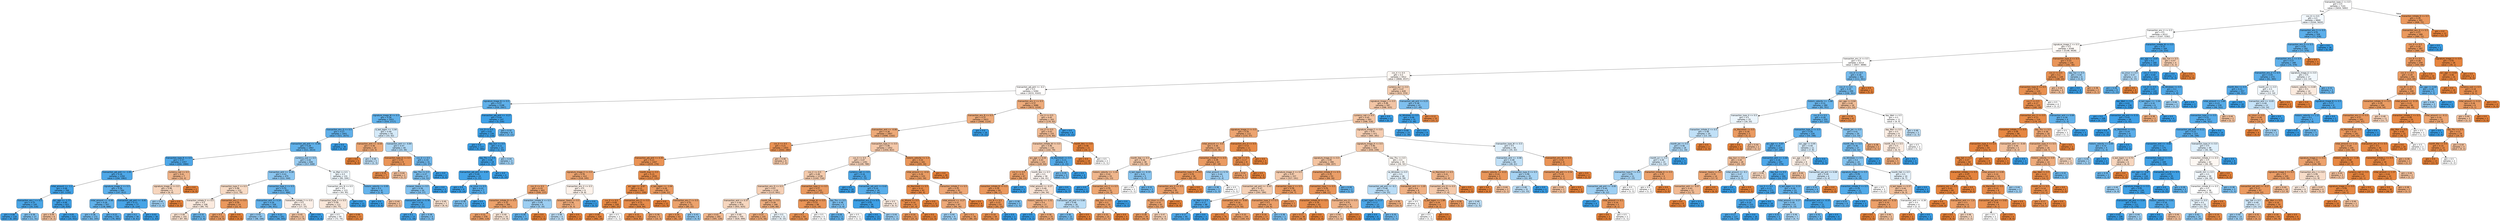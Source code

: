 digraph Tree {
node [shape=box, style="filled, rounded", color="black", fontname="helvetica"] ;
edge [fontname="helvetica"] ;
0 [label="transaction_type_C <= 0.5\ngini = 0.5\nsamples = 7141\nvalue = [5650, 5692]", fillcolor="#fefeff"] ;
1 [label="cvv_H <= 0.5\ngini = 0.5\nsamples = 6840\nvalue = [5244, 5620]", fillcolor="#f2f8fd"] ;
0 -> 1 [labeldistance=2.5, labelangle=45, headlabel="True"] ;
2 [label="transaction_env_V <= 0.5\ngini = 0.5\nsamples = 6512\nvalue = [5167, 5182]", fillcolor="#feffff"] ;
1 -> 2 ;
3 [label="signature_image_C <= 0.5\ngini = 0.5\nsamples = 6348\nvalue = [5148, 4928]", fillcolor="#fefaf7"] ;
2 -> 3 ;
4 [label="transaction_env_H <= 0.5\ngini = 0.5\nsamples = 6214\nvalue = [4957, 4898]", fillcolor="#fffefd"] ;
3 -> 4 ;
5 [label="cvv_X <= 0.5\ngini = 0.5\nsamples = 5912\nvalue = [4846, 4537]", fillcolor="#fdf7f2"] ;
4 -> 5 ;
6 [label="transaction_adj_amt <= -0.2\ngini = 0.5\nsamples = 5284\nvalue = [4231, 4163]", fillcolor="#fffdfc"] ;
5 -> 6 ;
7 [label="signature_image_N <= 0.5\ngini = 0.27\nsamples = 2198\nvalue = [559, 2947]", fillcolor="#5fb0ea"] ;
6 -> 7 ;
8 [label="signature_image_W <= 0.5\ngini = 0.28\nsamples = 2051\nvalue = [554, 2717]", fillcolor="#61b1ea"] ;
7 -> 8 ;
9 [label="transaction_env_Q <= 0.5\ngini = 0.27\nsamples = 2001\nvalue = [521, 2675]", fillcolor="#60b0ea"] ;
8 -> 9 ;
10 [label="transaction_adj_amt <= -0.58\ngini = 0.28\nsamples = 1963\nvalue = [521, 2614]", fillcolor="#60b1ea"] ;
9 -> 10 ;
11 [label="transaction_type_R <= 0.5\ngini = 0.17\nsamples = 1357\nvalue = [204, 1966]", fillcolor="#4ea7e8"] ;
10 -> 11 ;
12 [label="transaction_adj_amt <= -1.05\ngini = 0.16\nsamples = 1350\nvalue = [194, 1962]", fillcolor="#4da7e8"] ;
11 -> 12 ;
13 [label="inital_amount <= -1.1\ngini = 0.08\nsamples = 766\nvalue = [47, 1150]", fillcolor="#41a1e6"] ;
12 -> 13 ;
14 [label="transaction_env_I <= 0.5\ngini = 0.15\nsamples = 145\nvalue = [19, 216]", fillcolor="#4aa6e7"] ;
13 -> 14 ;
15 [label="gini = 0.08\nsamples = 118\nvalue = [8, 185]", fillcolor="#42a1e6"] ;
14 -> 15 ;
16 [label="gini = 0.39\nsamples = 27\nvalue = [11, 31]", fillcolor="#7fc0ee"] ;
14 -> 16 ;
17 [label="acc_age <= -1.77\ngini = 0.06\nsamples = 621\nvalue = [28, 934]", fillcolor="#3fa0e6"] ;
13 -> 17 ;
18 [label="gini = 0.44\nsamples = 6\nvalue = [4, 2]", fillcolor="#f2c09c"] ;
17 -> 18 ;
19 [label="gini = 0.05\nsamples = 615\nvalue = [24, 932]", fillcolor="#3ea0e6"] ;
17 -> 19 ;
20 [label="signature_image_V <= 0.5\ngini = 0.26\nsamples = 584\nvalue = [147, 812]", fillcolor="#5dafea"] ;
12 -> 20 ;
21 [label="inital_amount <= -0.48\ngini = 0.28\nsamples = 507\nvalue = [138, 688]", fillcolor="#61b1ea"] ;
20 -> 21 ;
22 [label="gini = 0.36\nsamples = 172\nvalue = [62, 205]", fillcolor="#75bbed"] ;
21 -> 22 ;
23 [label="gini = 0.23\nsamples = 335\nvalue = [76, 483]", fillcolor="#58ace9"] ;
21 -> 23 ;
24 [label="transaction_adj_amt <= -0.81\ngini = 0.13\nsamples = 77\nvalue = [9, 124]", fillcolor="#47a4e7"] ;
20 -> 24 ;
25 [label="gini = 0.2\nsamples = 39\nvalue = [8, 61]", fillcolor="#53aae8"] ;
24 -> 25 ;
26 [label="gini = 0.03\nsamples = 38\nvalue = [1, 63]", fillcolor="#3c9fe5"] ;
24 -> 26 ;
27 [label="currency_cad <= 0.5\ngini = 0.41\nsamples = 7\nvalue = [10, 4]", fillcolor="#efb388"] ;
11 -> 27 ;
28 [label="signature_image_U <= 0.5\ngini = 0.48\nsamples = 5\nvalue = [6, 4]", fillcolor="#f6d5bd"] ;
27 -> 28 ;
29 [label="gini = 0.44\nsamples = 3\nvalue = [2, 4]", fillcolor="#9ccef2"] ;
28 -> 29 ;
30 [label="gini = 0.0\nsamples = 2\nvalue = [4, 0]", fillcolor="#e58139"] ;
28 -> 30 ;
31 [label="gini = 0.0\nsamples = 2\nvalue = [4, 0]", fillcolor="#e58139"] ;
27 -> 31 ;
32 [label="currency_usd <= 0.5\ngini = 0.44\nsamples = 606\nvalue = [317, 648]", fillcolor="#9acdf2"] ;
10 -> 32 ;
33 [label="transaction_amt <= -0.28\ngini = 0.41\nsamples = 475\nvalue = [222, 544]", fillcolor="#8ac5f0"] ;
32 -> 33 ;
34 [label="transaction_type_F <= 0.5\ngini = 0.48\nsamples = 122\nvalue = [111, 78]", fillcolor="#f7dac4"] ;
33 -> 34 ;
35 [label="tranaction_initiate_E <= 0.5\ngini = 0.5\nsamples = 108\nvalue = [89, 74]", fillcolor="#fbeade"] ;
34 -> 35 ;
36 [label="gini = 0.49\nsamples = 102\nvalue = [87, 66]", fillcolor="#f9e1cf"] ;
35 -> 36 ;
37 [label="gini = 0.32\nsamples = 6\nvalue = [2, 8]", fillcolor="#6ab6ec"] ;
35 -> 37 ;
38 [label="transaction_env_C <= 0.5\ngini = 0.26\nsamples = 14\nvalue = [22, 4]", fillcolor="#ea985d"] ;
34 -> 38 ;
39 [label="gini = 0.3\nsamples = 12\nvalue = [18, 4]", fillcolor="#eb9d65"] ;
38 -> 39 ;
40 [label="gini = 0.0\nsamples = 2\nvalue = [4, 0]", fillcolor="#e58139"] ;
38 -> 40 ;
41 [label="transaction_type_X <= 0.5\ngini = 0.31\nsamples = 353\nvalue = [111, 466]", fillcolor="#68b4eb"] ;
33 -> 41 ;
42 [label="transaction_amt <= 0.24\ngini = 0.29\nsamples = 338\nvalue = [94, 451]", fillcolor="#62b1ea"] ;
41 -> 42 ;
43 [label="gini = 0.43\nsamples = 97\nvalue = [48, 106]", fillcolor="#93c9f1"] ;
42 -> 43 ;
44 [label="gini = 0.21\nsamples = 241\nvalue = [46, 345]", fillcolor="#53aae8"] ;
42 -> 44 ;
45 [label="tranaction_initiate_Y <= 0.5\ngini = 0.5\nsamples = 15\nvalue = [17, 15]", fillcolor="#fcf0e8"] ;
41 -> 45 ;
46 [label="gini = 0.45\nsamples = 12\nvalue = [17, 9]", fillcolor="#f3c4a2"] ;
45 -> 46 ;
47 [label="gini = 0.0\nsamples = 3\nvalue = [0, 6]", fillcolor="#399de5"] ;
45 -> 47 ;
48 [label="os_iPad <= 0.5\ngini = 0.5\nsamples = 131\nvalue = [95, 104]", fillcolor="#eef7fd"] ;
32 -> 48 ;
49 [label="transaction_env_N <= 0.5\ngini = 0.5\nsamples = 123\nvalue = [93, 95]", fillcolor="#fbfdfe"] ;
48 -> 49 ;
50 [label="transaction_type_X <= 0.5\ngini = 0.49\nsamples = 112\nvalue = [93, 75]", fillcolor="#fae7d9"] ;
49 -> 50 ;
51 [label="gini = 0.5\nsamples = 95\nvalue = [72, 74]", fillcolor="#fafcfe"] ;
50 -> 51 ;
52 [label="gini = 0.09\nsamples = 17\nvalue = [21, 1]", fillcolor="#e68742"] ;
50 -> 52 ;
53 [label="gini = 0.0\nsamples = 11\nvalue = [0, 20]", fillcolor="#399de5"] ;
49 -> 53 ;
54 [label="historic_velocity <= 0.95\ngini = 0.3\nsamples = 8\nvalue = [2, 9]", fillcolor="#65b3eb"] ;
48 -> 54 ;
55 [label="gini = 0.0\nsamples = 6\nvalue = [0, 8]", fillcolor="#399de5"] ;
54 -> 55 ;
56 [label="gini = 0.44\nsamples = 2\nvalue = [2, 1]", fillcolor="#f2c09c"] ;
54 -> 56 ;
57 [label="gini = 0.0\nsamples = 38\nvalue = [0, 61]", fillcolor="#399de5"] ;
9 -> 57 ;
58 [label="d_last_logon <= -1.04\ngini = 0.49\nsamples = 50\nvalue = [33, 42]", fillcolor="#d5eaf9"] ;
8 -> 58 ;
59 [label="transaction_amt <= -0.54\ngini = 0.36\nsamples = 10\nvalue = [10, 3]", fillcolor="#eda774"] ;
58 -> 59 ;
60 [label="gini = 0.0\nsamples = 5\nvalue = [8, 0]", fillcolor="#e58139"] ;
59 -> 60 ;
61 [label="gini = 0.48\nsamples = 5\nvalue = [2, 3]", fillcolor="#bddef6"] ;
59 -> 61 ;
62 [label="transaction_amt <= -0.84\ngini = 0.47\nsamples = 40\nvalue = [23, 39]", fillcolor="#aed7f4"] ;
58 -> 62 ;
63 [label="transaction_type_Q <= 0.5\ngini = 0.23\nsamples = 9\nvalue = [13, 2]", fillcolor="#e99457"] ;
62 -> 63 ;
64 [label="gini = 0.15\nsamples = 7\nvalue = [11, 1]", fillcolor="#e78c4b"] ;
63 -> 64 ;
65 [label="gini = 0.44\nsamples = 2\nvalue = [2, 1]", fillcolor="#f2c09c"] ;
63 -> 65 ;
66 [label="cvv_G <= 0.5\ngini = 0.33\nsamples = 31\nvalue = [10, 37]", fillcolor="#6fb7ec"] ;
62 -> 66 ;
67 [label="day_Thu <= 0.5\ngini = 0.37\nsamples = 27\nvalue = [10, 31]", fillcolor="#79bded"] ;
66 -> 67 ;
68 [label="browser_Opera <= 0.5\ngini = 0.39\nsamples = 24\nvalue = [10, 27]", fillcolor="#82c1ef"] ;
67 -> 68 ;
69 [label="transaction_amt <= 0.78\ngini = 0.16\nsamples = 17\nvalue = [2, 21]", fillcolor="#4ca6e7"] ;
68 -> 69 ;
70 [label="gini = 0.1\nsamples = 13\nvalue = [1, 18]", fillcolor="#44a2e6"] ;
69 -> 70 ;
71 [label="gini = 0.38\nsamples = 4\nvalue = [1, 3]", fillcolor="#7bbeee"] ;
69 -> 71 ;
72 [label="gini = 0.49\nsamples = 7\nvalue = [8, 6]", fillcolor="#f8e0ce"] ;
68 -> 72 ;
73 [label="gini = 0.0\nsamples = 3\nvalue = [0, 4]", fillcolor="#399de5"] ;
67 -> 73 ;
74 [label="gini = 0.0\nsamples = 4\nvalue = [0, 6]", fillcolor="#399de5"] ;
66 -> 74 ;
75 [label="transaction_adj_amt <= -0.27\ngini = 0.04\nsamples = 147\nvalue = [5, 230]", fillcolor="#3d9fe6"] ;
7 -> 75 ;
76 [label="cvv_D <= 0.5\ngini = 0.02\nsamples = 139\nvalue = [2, 218]", fillcolor="#3b9ee5"] ;
75 -> 76 ;
77 [label="gini = 0.0\nsamples = 117\nvalue = [0, 185]", fillcolor="#399de5"] ;
76 -> 77 ;
78 [label="day_Sun <= 0.5\ngini = 0.11\nsamples = 22\nvalue = [2, 33]", fillcolor="#45a3e7"] ;
76 -> 78 ;
79 [label="day_Thu <= 0.5\ngini = 0.06\nsamples = 19\nvalue = [1, 31]", fillcolor="#3fa0e6"] ;
78 -> 79 ;
80 [label="transaction_adj_amt <= -0.97\ngini = 0.09\nsamples = 15\nvalue = [1, 21]", fillcolor="#42a2e6"] ;
79 -> 80 ;
81 [label="gini = 0.0\nsamples = 8\nvalue = [0, 14]", fillcolor="#399de5"] ;
80 -> 81 ;
82 [label="os_Linux <= 0.5\ngini = 0.22\nsamples = 7\nvalue = [1, 7]", fillcolor="#55abe9"] ;
80 -> 82 ;
83 [label="gini = 0.38\nsamples = 3\nvalue = [1, 3]", fillcolor="#7bbeee"] ;
82 -> 83 ;
84 [label="gini = 0.0\nsamples = 4\nvalue = [0, 4]", fillcolor="#399de5"] ;
82 -> 84 ;
85 [label="gini = 0.0\nsamples = 4\nvalue = [0, 10]", fillcolor="#399de5"] ;
79 -> 85 ;
86 [label="gini = 0.44\nsamples = 3\nvalue = [1, 2]", fillcolor="#9ccef2"] ;
78 -> 86 ;
87 [label="gini = 0.32\nsamples = 8\nvalue = [3, 12]", fillcolor="#6ab6ec"] ;
75 -> 87 ;
88 [label="transaction_env_U <= 0.5\ngini = 0.37\nsamples = 3086\nvalue = [3672, 1216]", fillcolor="#eeab7b"] ;
6 -> 88 ;
89 [label="transaction_env_B <= 0.5\ngini = 0.37\nsamples = 2923\nvalue = [3496, 1124]", fillcolor="#edaa79"] ;
88 -> 89 ;
90 [label="transaction_amt <= -0.06\ngini = 0.36\nsamples = 2907\nvalue = [3496, 1102]", fillcolor="#eda977"] ;
89 -> 90 ;
91 [label="cvv_S <= 0.5\ngini = 0.21\nsamples = 1455\nvalue = [2042, 280]", fillcolor="#e99254"] ;
90 -> 91 ;
92 [label="transaction_adj_amt <= 0.35\ngini = 0.21\nsamples = 1447\nvalue = [2035, 276]", fillcolor="#e99254"] ;
91 -> 92 ;
93 [label="signature_image_V <= 0.5\ngini = 0.34\nsamples = 412\nvalue = [518, 145]", fillcolor="#eca470"] ;
92 -> 93 ;
94 [label="cvv_O <= 0.5\ngini = 0.33\nsamples = 403\nvalue = [509, 137]", fillcolor="#eca36e"] ;
93 -> 94 ;
95 [label="tranaction_initiate_B <= 0.5\ngini = 0.32\nsamples = 394\nvalue = [504, 127]", fillcolor="#eca16b"] ;
94 -> 95 ;
96 [label="gini = 0.31\nsamples = 378\nvalue = [494, 119]", fillcolor="#eb9f69"] ;
95 -> 96 ;
97 [label="gini = 0.49\nsamples = 16\nvalue = [10, 8]", fillcolor="#fae6d7"] ;
95 -> 97 ;
98 [label="tranaction_initiate_K <= 0.5\ngini = 0.44\nsamples = 9\nvalue = [5, 10]", fillcolor="#9ccef2"] ;
94 -> 98 ;
99 [label="gini = 0.28\nsamples = 7\nvalue = [2, 10]", fillcolor="#61b1ea"] ;
98 -> 99 ;
100 [label="gini = 0.0\nsamples = 2\nvalue = [3, 0]", fillcolor="#e58139"] ;
98 -> 100 ;
101 [label="transaction_env_X <= 0.5\ngini = 0.5\nsamples = 9\nvalue = [9, 8]", fillcolor="#fcf1e9"] ;
93 -> 101 ;
102 [label="browser_Opera <= 0.5\ngini = 0.38\nsamples = 7\nvalue = [9, 3]", fillcolor="#eeab7b"] ;
101 -> 102 ;
103 [label="gini = 0.48\nsamples = 4\nvalue = [2, 3]", fillcolor="#bddef6"] ;
102 -> 103 ;
104 [label="gini = 0.0\nsamples = 3\nvalue = [7, 0]", fillcolor="#e58139"] ;
102 -> 104 ;
105 [label="gini = 0.0\nsamples = 2\nvalue = [0, 5]", fillcolor="#399de5"] ;
101 -> 105 ;
106 [label="month_Aug <= 0.5\ngini = 0.15\nsamples = 1035\nvalue = [1517, 131]", fillcolor="#e78c4a"] ;
92 -> 106 ;
107 [label="acc_age <= -0.87\ngini = 0.13\nsamples = 952\nvalue = [1411, 109]", fillcolor="#e78b48"] ;
106 -> 107 ;
108 [label="cvv_E <= 0.5\ngini = 0.09\nsamples = 328\nvalue = [483, 25]", fillcolor="#e68843"] ;
107 -> 108 ;
109 [label="gini = 0.09\nsamples = 326\nvalue = [482, 24]", fillcolor="#e68743"] ;
108 -> 109 ;
110 [label="gini = 0.5\nsamples = 2\nvalue = [1, 1]", fillcolor="#ffffff"] ;
108 -> 110 ;
111 [label="transaction_env_E <= 0.5\ngini = 0.15\nsamples = 624\nvalue = [928, 84]", fillcolor="#e78c4b"] ;
107 -> 111 ;
112 [label="gini = 0.15\nsamples = 619\nvalue = [918, 81]", fillcolor="#e78c4a"] ;
111 -> 112 ;
113 [label="gini = 0.36\nsamples = 5\nvalue = [10, 3]", fillcolor="#eda774"] ;
111 -> 113 ;
114 [label="d_last_logon <= -1.04\ngini = 0.28\nsamples = 83\nvalue = [106, 22]", fillcolor="#ea9b62"] ;
106 -> 114 ;
115 [label="gini = 0.0\nsamples = 12\nvalue = [21, 0]", fillcolor="#e58139"] ;
114 -> 115 ;
116 [label="transaction_env_F <= 0.5\ngini = 0.33\nsamples = 71\nvalue = [85, 22]", fillcolor="#eca26c"] ;
114 -> 116 ;
117 [label="gini = 0.24\nsamples = 63\nvalue = [81, 13]", fillcolor="#e99559"] ;
116 -> 117 ;
118 [label="gini = 0.43\nsamples = 8\nvalue = [4, 9]", fillcolor="#91c9f1"] ;
116 -> 118 ;
119 [label="gini = 0.46\nsamples = 8\nvalue = [7, 4]", fillcolor="#f4c9aa"] ;
91 -> 119 ;
120 [label="transaction_type_X <= 0.5\ngini = 0.46\nsamples = 1452\nvalue = [1454, 822]", fillcolor="#f4c8a9"] ;
90 -> 120 ;
121 [label="cvv_S <= 0.5\ngini = 0.47\nsamples = 1291\nvalue = [1249, 788]", fillcolor="#f5d0b6"] ;
120 -> 121 ;
122 [label="cvv_C <= 0.5\ngini = 0.46\nsamples = 1239\nvalue = [1242, 716]", fillcolor="#f4caab"] ;
121 -> 122 ;
123 [label="transaction_env_D <= 0.5\ngini = 0.47\nsamples = 1136\nvalue = [1115, 691]", fillcolor="#f5cfb4"] ;
122 -> 123 ;
124 [label="transaction_amt <= 0.37\ngini = 0.48\nsamples = 970\nvalue = [931, 625]", fillcolor="#f6d6be"] ;
123 -> 124 ;
125 [label="gini = 0.41\nsamples = 265\nvalue = [305, 126]", fillcolor="#f0b58b"] ;
124 -> 125 ;
126 [label="gini = 0.49\nsamples = 705\nvalue = [626, 499]", fillcolor="#fae5d7"] ;
124 -> 126 ;
127 [label="month_Sep <= 0.5\ngini = 0.39\nsamples = 166\nvalue = [184, 66]", fillcolor="#eeae80"] ;
123 -> 127 ;
128 [label="gini = 0.37\nsamples = 155\nvalue = [175, 56]", fillcolor="#eda978"] ;
127 -> 128 ;
129 [label="gini = 0.5\nsamples = 11\nvalue = [9, 10]", fillcolor="#ebf5fc"] ;
127 -> 129 ;
130 [label="transaction_type_U <= 0.5\ngini = 0.27\nsamples = 103\nvalue = [127, 25]", fillcolor="#ea9a60"] ;
122 -> 130 ;
131 [label="signature_image_W <= 0.5\ngini = 0.23\nsamples = 98\nvalue = [125, 19]", fillcolor="#e99457"] ;
130 -> 131 ;
132 [label="gini = 0.2\nsamples = 93\nvalue = [122, 16]", fillcolor="#e89253"] ;
131 -> 132 ;
133 [label="gini = 0.5\nsamples = 5\nvalue = [3, 3]", fillcolor="#ffffff"] ;
131 -> 133 ;
134 [label="day_Thu <= 0.5\ngini = 0.38\nsamples = 5\nvalue = [2, 6]", fillcolor="#7bbeee"] ;
130 -> 134 ;
135 [label="gini = 0.28\nsamples = 3\nvalue = [1, 5]", fillcolor="#61b1ea"] ;
134 -> 135 ;
136 [label="gini = 0.5\nsamples = 2\nvalue = [1, 1]", fillcolor="#ffffff"] ;
134 -> 136 ;
137 [label="currency_cad <= 0.5\ngini = 0.16\nsamples = 52\nvalue = [7, 72]", fillcolor="#4ca7e8"] ;
121 -> 137 ;
138 [label="gini = 0.0\nsamples = 18\nvalue = [0, 28]", fillcolor="#399de5"] ;
137 -> 138 ;
139 [label="transaction_adj_amt <= 0.42\ngini = 0.24\nsamples = 34\nvalue = [7, 44]", fillcolor="#58ade9"] ;
137 -> 139 ;
140 [label="transaction_env_Z <= 0.5\ngini = 0.05\nsamples = 26\nvalue = [1, 39]", fillcolor="#3ea0e6"] ;
139 -> 140 ;
141 [label="gini = 0.0\nsamples = 23\nvalue = [0, 37]", fillcolor="#399de5"] ;
140 -> 141 ;
142 [label="gini = 0.44\nsamples = 3\nvalue = [1, 2]", fillcolor="#9ccef2"] ;
140 -> 142 ;
143 [label="gini = 0.5\nsamples = 8\nvalue = [6, 5]", fillcolor="#fbeade"] ;
139 -> 143 ;
144 [label="historic_velocity <= 1.3\ngini = 0.24\nsamples = 161\nvalue = [205, 34]", fillcolor="#e9965a"] ;
120 -> 144 ;
145 [label="inital_amount <= -0.52\ngini = 0.29\nsamples = 133\nvalue = [161, 34]", fillcolor="#ea9c63"] ;
144 -> 145 ;
146 [label="os_Macintosh <= 0.5\ngini = 0.12\nsamples = 42\nvalue = [60, 4]", fillcolor="#e78946"] ;
145 -> 146 ;
147 [label="os_iPhone <= 0.5\ngini = 0.14\nsamples = 31\nvalue = [47, 4]", fillcolor="#e78c4a"] ;
146 -> 147 ;
148 [label="gini = 0.24\nsamples = 21\nvalue = [25, 4]", fillcolor="#e99559"] ;
147 -> 148 ;
149 [label="gini = 0.0\nsamples = 10\nvalue = [22, 0]", fillcolor="#e58139"] ;
147 -> 149 ;
150 [label="gini = 0.0\nsamples = 11\nvalue = [13, 0]", fillcolor="#e58139"] ;
146 -> 150 ;
151 [label="tranaction_initiate_F <= 0.5\ngini = 0.35\nsamples = 91\nvalue = [101, 30]", fillcolor="#eda674"] ;
145 -> 151 ;
152 [label="inital_amount <= -0.27\ngini = 0.37\nsamples = 87\nvalue = [94, 30]", fillcolor="#eda978"] ;
151 -> 152 ;
153 [label="gini = 0.44\nsamples = 9\nvalue = [5, 10]", fillcolor="#9ccef2"] ;
152 -> 153 ;
154 [label="gini = 0.3\nsamples = 78\nvalue = [89, 20]", fillcolor="#eb9d65"] ;
152 -> 154 ;
155 [label="gini = 0.0\nsamples = 4\nvalue = [7, 0]", fillcolor="#e58139"] ;
151 -> 155 ;
156 [label="gini = 0.0\nsamples = 28\nvalue = [44, 0]", fillcolor="#e58139"] ;
144 -> 156 ;
157 [label="gini = 0.0\nsamples = 16\nvalue = [0, 22]", fillcolor="#399de5"] ;
89 -> 157 ;
158 [label="cvv_V <= 0.5\ngini = 0.45\nsamples = 163\nvalue = [176, 92]", fillcolor="#f3c3a0"] ;
88 -> 158 ;
159 [label="cvv_Z <= 0.5\ngini = 0.43\nsamples = 155\nvalue = [176, 80]", fillcolor="#f1ba93"] ;
158 -> 159 ;
160 [label="tranaction_initiate_W <= 0.5\ngini = 0.46\nsamples = 134\nvalue = [142, 79]", fillcolor="#f3c7a7"] ;
159 -> 160 ;
161 [label="acc_age <= 0.04\ngini = 0.43\nsamples = 125\nvalue = [140, 64]", fillcolor="#f1bb94"] ;
160 -> 161 ;
162 [label="cvv_S <= 0.5\ngini = 0.31\nsamples = 67\nvalue = [96, 23]", fillcolor="#eb9f68"] ;
161 -> 162 ;
163 [label="tranaction_initiate_B <= 0.5\ngini = 0.26\nsamples = 64\nvalue = [96, 17]", fillcolor="#ea975c"] ;
162 -> 163 ;
164 [label="cvv_N <= 0.5\ngini = 0.22\nsamples = 61\nvalue = [95, 14]", fillcolor="#e99456"] ;
163 -> 164 ;
165 [label="gini = 0.19\nsamples = 59\nvalue = [95, 11]", fillcolor="#e89050"] ;
164 -> 165 ;
166 [label="gini = 0.0\nsamples = 2\nvalue = [0, 3]", fillcolor="#399de5"] ;
164 -> 166 ;
167 [label="gini = 0.38\nsamples = 3\nvalue = [1, 3]", fillcolor="#7bbeee"] ;
163 -> 167 ;
168 [label="gini = 0.0\nsamples = 3\nvalue = [0, 6]", fillcolor="#399de5"] ;
162 -> 168 ;
169 [label="month_Nov <= 0.5\ngini = 0.5\nsamples = 58\nvalue = [44, 41]", fillcolor="#fdf6f2"] ;
161 -> 169 ;
170 [label="inital_amount <= -0.27\ngini = 0.49\nsamples = 53\nvalue = [44, 34]", fillcolor="#f9e2d2"] ;
169 -> 170 ;
171 [label="historic_velocity <= -1.51\ngini = 0.4\nsamples = 27\nvalue = [29, 11]", fillcolor="#efb184"] ;
170 -> 171 ;
172 [label="gini = 0.0\nsamples = 2\nvalue = [0, 2]", fillcolor="#399de5"] ;
171 -> 172 ;
173 [label="gini = 0.36\nsamples = 25\nvalue = [29, 9]", fillcolor="#eda876"] ;
171 -> 173 ;
174 [label="transaction_adj_amt <= 0.66\ngini = 0.48\nsamples = 26\nvalue = [15, 23]", fillcolor="#baddf6"] ;
170 -> 174 ;
175 [label="gini = 0.36\nsamples = 22\nvalue = [7, 23]", fillcolor="#75bbed"] ;
174 -> 175 ;
176 [label="gini = 0.0\nsamples = 4\nvalue = [8, 0]", fillcolor="#e58139"] ;
174 -> 176 ;
177 [label="gini = 0.0\nsamples = 5\nvalue = [0, 7]", fillcolor="#399de5"] ;
169 -> 177 ;
178 [label="os_Macintosh <= 0.5\ngini = 0.21\nsamples = 9\nvalue = [2, 15]", fillcolor="#53aae8"] ;
160 -> 178 ;
179 [label="gini = 0.35\nsamples = 5\nvalue = [2, 7]", fillcolor="#72b9ec"] ;
178 -> 179 ;
180 [label="gini = 0.0\nsamples = 4\nvalue = [0, 8]", fillcolor="#399de5"] ;
178 -> 180 ;
181 [label="month_Nov <= 0.5\ngini = 0.06\nsamples = 21\nvalue = [34, 1]", fillcolor="#e6853f"] ;
159 -> 181 ;
182 [label="gini = 0.0\nsamples = 19\nvalue = [33, 0]", fillcolor="#e58139"] ;
181 -> 182 ;
183 [label="gini = 0.5\nsamples = 2\nvalue = [1, 1]", fillcolor="#ffffff"] ;
181 -> 183 ;
184 [label="gini = 0.0\nsamples = 8\nvalue = [0, 12]", fillcolor="#399de5"] ;
158 -> 184 ;
185 [label="currency_eur <= 0.5\ngini = 0.47\nsamples = 628\nvalue = [615, 374]", fillcolor="#f5ceb1"] ;
5 -> 185 ;
186 [label="signature_image_J <= 0.5\ngini = 0.46\nsamples = 587\nvalue = [598, 325]", fillcolor="#f3c5a5"] ;
185 -> 186 ;
187 [label="currency_cad <= 0.5\ngini = 0.45\nsamples = 583\nvalue = [598, 318]", fillcolor="#f3c4a2"] ;
186 -> 187 ;
188 [label="signature_image_V <= 0.5\ngini = 0.34\nsamples = 112\nvalue = [133, 37]", fillcolor="#eca470"] ;
187 -> 188 ;
189 [label="inital_amount <= -0.4\ngini = 0.36\nsamples = 101\nvalue = [120, 36]", fillcolor="#eda774"] ;
188 -> 189 ;
190 [label="month_Sep <= 0.5\ngini = 0.46\nsamples = 38\nvalue = [33, 18]", fillcolor="#f3c6a5"] ;
189 -> 190 ;
191 [label="historic_velocity <= -1.24\ngini = 0.42\nsamples = 33\nvalue = [31, 13]", fillcolor="#f0b68c"] ;
190 -> 191 ;
192 [label="gini = 0.0\nsamples = 2\nvalue = [0, 4]", fillcolor="#399de5"] ;
191 -> 192 ;
193 [label="transaction_env_C <= 0.5\ngini = 0.35\nsamples = 31\nvalue = [31, 9]", fillcolor="#eda672"] ;
191 -> 193 ;
194 [label="day_Sun <= 0.5\ngini = 0.3\nsamples = 29\nvalue = [31, 7]", fillcolor="#eb9d66"] ;
193 -> 194 ;
195 [label="gini = 0.33\nsamples = 25\nvalue = [27, 7]", fillcolor="#eca26c"] ;
194 -> 195 ;
196 [label="gini = 0.0\nsamples = 4\nvalue = [4, 0]", fillcolor="#e58139"] ;
194 -> 196 ;
197 [label="gini = 0.0\nsamples = 2\nvalue = [0, 2]", fillcolor="#399de5"] ;
193 -> 197 ;
198 [label="d_last_logon <= -0.33\ngini = 0.41\nsamples = 5\nvalue = [2, 5]", fillcolor="#88c4ef"] ;
190 -> 198 ;
199 [label="gini = 0.5\nsamples = 2\nvalue = [1, 1]", fillcolor="#ffffff"] ;
198 -> 199 ;
200 [label="gini = 0.32\nsamples = 3\nvalue = [1, 4]", fillcolor="#6ab6ec"] ;
198 -> 200 ;
201 [label="tranaction_initiate_P <= 0.5\ngini = 0.28\nsamples = 63\nvalue = [87, 18]", fillcolor="#ea9b62"] ;
189 -> 201 ;
202 [label="transaction_type_X <= 0.5\ngini = 0.24\nsamples = 58\nvalue = [85, 14]", fillcolor="#e9965a"] ;
201 -> 202 ;
203 [label="transaction_env_X <= 0.5\ngini = 0.31\nsamples = 45\nvalue = [58, 14]", fillcolor="#eb9f69"] ;
202 -> 203 ;
204 [label="os_Linux <= 0.5\ngini = 0.33\nsamples = 42\nvalue = [52, 14]", fillcolor="#eca36e"] ;
203 -> 204 ;
205 [label="gini = 0.28\nsamples = 34\nvalue = [44, 9]", fillcolor="#ea9b61"] ;
204 -> 205 ;
206 [label="gini = 0.47\nsamples = 8\nvalue = [8, 5]", fillcolor="#f5d0b5"] ;
204 -> 206 ;
207 [label="gini = 0.0\nsamples = 3\nvalue = [6, 0]", fillcolor="#e58139"] ;
203 -> 207 ;
208 [label="gini = 0.0\nsamples = 13\nvalue = [27, 0]", fillcolor="#e58139"] ;
202 -> 208 ;
209 [label="inital_amount <= 0.74\ngini = 0.44\nsamples = 5\nvalue = [2, 4]", fillcolor="#9ccef2"] ;
201 -> 209 ;
210 [label="gini = 0.38\nsamples = 3\nvalue = [1, 3]", fillcolor="#7bbeee"] ;
209 -> 210 ;
211 [label="gini = 0.5\nsamples = 2\nvalue = [1, 1]", fillcolor="#ffffff"] ;
209 -> 211 ;
212 [label="transaction_env_D <= 0.5\ngini = 0.13\nsamples = 11\nvalue = [13, 1]", fillcolor="#e78b48"] ;
188 -> 212 ;
213 [label="day_Sat <= 0.5\ngini = 0.17\nsamples = 8\nvalue = [10, 1]", fillcolor="#e88e4d"] ;
212 -> 213 ;
214 [label="gini = 0.32\nsamples = 4\nvalue = [4, 1]", fillcolor="#eca06a"] ;
213 -> 214 ;
215 [label="gini = 0.0\nsamples = 4\nvalue = [6, 0]", fillcolor="#e58139"] ;
213 -> 215 ;
216 [label="gini = 0.0\nsamples = 3\nvalue = [3, 0]", fillcolor="#e58139"] ;
212 -> 216 ;
217 [label="signature_image_F <= 0.5\ngini = 0.47\nsamples = 471\nvalue = [465, 281]", fillcolor="#f5cdb1"] ;
187 -> 217 ;
218 [label="signature_image_H <= 0.5\ngini = 0.46\nsamples = 425\nvalue = [430, 239]", fillcolor="#f3c7a7"] ;
217 -> 218 ;
219 [label="signature_image_G <= 0.5\ngini = 0.45\nsamples = 390\nvalue = [396, 207]", fillcolor="#f3c3a0"] ;
218 -> 219 ;
220 [label="signature_image_X <= 0.5\ngini = 0.47\nsamples = 337\nvalue = [327, 191]", fillcolor="#f4cbad"] ;
219 -> 220 ;
221 [label="transaction_adj_amt <= -0.43\ngini = 0.47\nsamples = 311\nvalue = [293, 184]", fillcolor="#f5d0b5"] ;
220 -> 221 ;
222 [label="os_iPad <= 0.5\ngini = 0.17\nsamples = 98\nvalue = [14, 134]", fillcolor="#4ea7e8"] ;
221 -> 222 ;
223 [label="gini = 0.17\nsamples = 95\nvalue = [14, 131]", fillcolor="#4ea7e8"] ;
222 -> 223 ;
224 [label="gini = 0.0\nsamples = 3\nvalue = [0, 3]", fillcolor="#399de5"] ;
222 -> 224 ;
225 [label="transaction_amt <= -0.65\ngini = 0.26\nsamples = 213\nvalue = [279, 50]", fillcolor="#ea985c"] ;
221 -> 225 ;
226 [label="gini = 0.1\nsamples = 79\nvalue = [119, 7]", fillcolor="#e78845"] ;
225 -> 226 ;
227 [label="gini = 0.33\nsamples = 134\nvalue = [160, 43]", fillcolor="#eca36e"] ;
225 -> 227 ;
228 [label="transaction_type_U <= 0.5\ngini = 0.28\nsamples = 26\nvalue = [34, 7]", fillcolor="#ea9b62"] ;
220 -> 228 ;
229 [label="transaction_type_S <= 0.5\ngini = 0.3\nsamples = 19\nvalue = [26, 6]", fillcolor="#eb9e67"] ;
228 -> 229 ;
230 [label="gini = 0.19\nsamples = 17\nvalue = [25, 3]", fillcolor="#e89051"] ;
229 -> 230 ;
231 [label="gini = 0.38\nsamples = 2\nvalue = [1, 3]", fillcolor="#7bbeee"] ;
229 -> 231 ;
232 [label="gini = 0.2\nsamples = 7\nvalue = [8, 1]", fillcolor="#e89152"] ;
228 -> 232 ;
233 [label="tranaction_initiate_E <= 0.5\ngini = 0.31\nsamples = 53\nvalue = [69, 16]", fillcolor="#eb9e67"] ;
219 -> 233 ;
234 [label="transaction_type_I <= 0.5\ngini = 0.24\nsamples = 51\nvalue = [68, 11]", fillcolor="#e99559"] ;
233 -> 234 ;
235 [label="tranaction_initiate_W <= 0.5\ngini = 0.16\nsamples = 42\nvalue = [53, 5]", fillcolor="#e78d4c"] ;
234 -> 235 ;
236 [label="gini = 0.17\nsamples = 38\nvalue = [48, 5]", fillcolor="#e88e4e"] ;
235 -> 236 ;
237 [label="gini = 0.0\nsamples = 4\nvalue = [5, 0]", fillcolor="#e58139"] ;
235 -> 237 ;
238 [label="transaction_env_G <= 0.5\ngini = 0.41\nsamples = 9\nvalue = [15, 6]", fillcolor="#efb388"] ;
234 -> 238 ;
239 [label="gini = 0.44\nsamples = 7\nvalue = [12, 6]", fillcolor="#f2c09c"] ;
238 -> 239 ;
240 [label="gini = 0.0\nsamples = 2\nvalue = [3, 0]", fillcolor="#e58139"] ;
238 -> 240 ;
241 [label="gini = 0.28\nsamples = 2\nvalue = [1, 5]", fillcolor="#61b1ea"] ;
233 -> 241 ;
242 [label="day_Thu <= 0.5\ngini = 0.5\nsamples = 35\nvalue = [34, 32]", fillcolor="#fdf8f3"] ;
218 -> 242 ;
243 [label="os_Windows <= 0.5\ngini = 0.5\nsamples = 28\nvalue = [24, 28]", fillcolor="#e3f1fb"] ;
242 -> 243 ;
244 [label="transaction_adj_amt <= -0.2\ngini = 0.48\nsamples = 22\nvalue = [16, 25]", fillcolor="#b8dcf6"] ;
243 -> 244 ;
245 [label="d_last_logon <= 0.37\ngini = 0.17\nsamples = 13\nvalue = [2, 20]", fillcolor="#4da7e8"] ;
244 -> 245 ;
246 [label="gini = 0.0\nsamples = 6\nvalue = [0, 13]", fillcolor="#399de5"] ;
245 -> 246 ;
247 [label="gini = 0.35\nsamples = 7\nvalue = [2, 7]", fillcolor="#72b9ec"] ;
245 -> 247 ;
248 [label="gini = 0.39\nsamples = 9\nvalue = [14, 5]", fillcolor="#eeae80"] ;
244 -> 248 ;
249 [label="transaction_amt <= -1.05\ngini = 0.4\nsamples = 6\nvalue = [8, 3]", fillcolor="#efb083"] ;
243 -> 249 ;
250 [label="gini = 0.5\nsamples = 2\nvalue = [2, 2]", fillcolor="#ffffff"] ;
249 -> 250 ;
251 [label="d_last_logon <= 1.08\ngini = 0.24\nsamples = 4\nvalue = [6, 1]", fillcolor="#e9965a"] ;
249 -> 251 ;
252 [label="gini = 0.5\nsamples = 2\nvalue = [1, 1]", fillcolor="#ffffff"] ;
251 -> 252 ;
253 [label="gini = 0.0\nsamples = 2\nvalue = [5, 0]", fillcolor="#e58139"] ;
251 -> 253 ;
254 [label="os_Macintosh <= 0.5\ngini = 0.41\nsamples = 7\nvalue = [10, 4]", fillcolor="#efb388"] ;
242 -> 254 ;
255 [label="transaction_env_D <= 0.5\ngini = 0.46\nsamples = 5\nvalue = [7, 4]", fillcolor="#f4c9aa"] ;
254 -> 255 ;
256 [label="gini = 0.28\nsamples = 3\nvalue = [5, 1]", fillcolor="#ea9a61"] ;
255 -> 256 ;
257 [label="gini = 0.48\nsamples = 2\nvalue = [2, 3]", fillcolor="#bddef6"] ;
255 -> 257 ;
258 [label="gini = 0.0\nsamples = 2\nvalue = [3, 0]", fillcolor="#e58139"] ;
254 -> 258 ;
259 [label="transaction_type_W <= 0.5\ngini = 0.5\nsamples = 46\nvalue = [35, 42]", fillcolor="#deeffb"] ;
217 -> 259 ;
260 [label="transaction_amt <= -0.96\ngini = 0.48\nsamples = 40\nvalue = [28, 41]", fillcolor="#c0e0f7"] ;
259 -> 260 ;
261 [label="historic_velocity <= -0.21\ngini = 0.24\nsamples = 5\nvalue = [6, 1]", fillcolor="#e9965a"] ;
260 -> 261 ;
262 [label="gini = 0.0\nsamples = 3\nvalue = [4, 0]", fillcolor="#e58139"] ;
261 -> 262 ;
263 [label="gini = 0.44\nsamples = 2\nvalue = [2, 1]", fillcolor="#f2c09c"] ;
261 -> 263 ;
264 [label="transaction_type_D <= 0.5\ngini = 0.46\nsamples = 35\nvalue = [22, 40]", fillcolor="#a6d3f3"] ;
260 -> 264 ;
265 [label="gini = 0.48\nsamples = 31\nvalue = [22, 33]", fillcolor="#bddef6"] ;
264 -> 265 ;
266 [label="gini = 0.0\nsamples = 4\nvalue = [0, 7]", fillcolor="#399de5"] ;
264 -> 266 ;
267 [label="transaction_env_W <= 0.5\ngini = 0.22\nsamples = 6\nvalue = [7, 1]", fillcolor="#e99355"] ;
259 -> 267 ;
268 [label="transaction_adj_amt <= 0.54\ngini = 0.28\nsamples = 4\nvalue = [5, 1]", fillcolor="#ea9a61"] ;
267 -> 268 ;
269 [label="gini = 0.44\nsamples = 2\nvalue = [2, 1]", fillcolor="#f2c09c"] ;
268 -> 269 ;
270 [label="gini = 0.0\nsamples = 2\nvalue = [3, 0]", fillcolor="#e58139"] ;
268 -> 270 ;
271 [label="gini = 0.0\nsamples = 2\nvalue = [2, 0]", fillcolor="#e58139"] ;
267 -> 271 ;
272 [label="gini = 0.0\nsamples = 4\nvalue = [0, 7]", fillcolor="#399de5"] ;
186 -> 272 ;
273 [label="transaction_adj_amt <= 0.23\ngini = 0.38\nsamples = 41\nvalue = [17, 49]", fillcolor="#7ebfee"] ;
185 -> 273 ;
274 [label="os_Windows <= 0.5\ngini = 0.08\nsamples = 31\nvalue = [2, 48]", fillcolor="#41a1e6"] ;
273 -> 274 ;
275 [label="gini = 0.09\nsamples = 23\nvalue = [2, 39]", fillcolor="#43a2e6"] ;
274 -> 275 ;
276 [label="gini = 0.0\nsamples = 8\nvalue = [0, 9]", fillcolor="#399de5"] ;
274 -> 276 ;
277 [label="gini = 0.12\nsamples = 10\nvalue = [15, 1]", fillcolor="#e78946"] ;
273 -> 277 ;
278 [label="cvv_O <= 0.5\ngini = 0.36\nsamples = 302\nvalue = [111, 361]", fillcolor="#76bbed"] ;
4 -> 278 ;
279 [label="cvv_Z <= 0.5\ngini = 0.35\nsamples = 299\nvalue = [106, 361]", fillcolor="#73baed"] ;
278 -> 279 ;
280 [label="historic_velocity <= -1.68\ngini = 0.31\nsamples = 280\nvalue = [85, 351]", fillcolor="#69b5eb"] ;
279 -> 280 ;
281 [label="transaction_type_H <= 0.5\ngini = 0.5\nsamples = 25\nvalue = [18, 20]", fillcolor="#ebf5fc"] ;
280 -> 281 ;
282 [label="tranaction_initiate_E <= 0.5\ngini = 0.48\nsamples = 20\nvalue = [13, 19]", fillcolor="#c0e0f7"] ;
281 -> 282 ;
283 [label="month_Jan <= 0.5\ngini = 0.46\nsamples = 18\nvalue = [11, 19]", fillcolor="#acd6f4"] ;
282 -> 283 ;
284 [label="month_Jul <= 0.5\ngini = 0.49\nsamples = 15\nvalue = [11, 14]", fillcolor="#d5eaf9"] ;
283 -> 284 ;
285 [label="transaction_type_F <= 0.5\ngini = 0.45\nsamples = 11\nvalue = [7, 13]", fillcolor="#a4d2f3"] ;
284 -> 285 ;
286 [label="transaction_adj_amt <= -0.85\ngini = 0.44\nsamples = 9\nvalue = [6, 12]", fillcolor="#9ccef2"] ;
285 -> 286 ;
287 [label="gini = 0.0\nsamples = 4\nvalue = [0, 11]", fillcolor="#399de5"] ;
286 -> 287 ;
288 [label="inital_amount <= 0.1\ngini = 0.24\nsamples = 5\nvalue = [6, 1]", fillcolor="#e9965a"] ;
286 -> 288 ;
289 [label="gini = 0.0\nsamples = 3\nvalue = [5, 0]", fillcolor="#e58139"] ;
288 -> 289 ;
290 [label="gini = 0.5\nsamples = 2\nvalue = [1, 1]", fillcolor="#ffffff"] ;
288 -> 290 ;
291 [label="gini = 0.5\nsamples = 2\nvalue = [1, 1]", fillcolor="#ffffff"] ;
285 -> 291 ;
292 [label="tranaction_initiate_Q <= 0.5\ngini = 0.32\nsamples = 4\nvalue = [4, 1]", fillcolor="#eca06a"] ;
284 -> 292 ;
293 [label="gini = 0.5\nsamples = 2\nvalue = [1, 1]", fillcolor="#ffffff"] ;
292 -> 293 ;
294 [label="gini = 0.0\nsamples = 2\nvalue = [3, 0]", fillcolor="#e58139"] ;
292 -> 294 ;
295 [label="gini = 0.0\nsamples = 3\nvalue = [0, 5]", fillcolor="#399de5"] ;
283 -> 295 ;
296 [label="gini = 0.0\nsamples = 2\nvalue = [2, 0]", fillcolor="#e58139"] ;
282 -> 296 ;
297 [label="os_Macintosh <= 0.5\ngini = 0.28\nsamples = 5\nvalue = [5, 1]", fillcolor="#ea9a61"] ;
281 -> 297 ;
298 [label="gini = 0.0\nsamples = 3\nvalue = [3, 0]", fillcolor="#e58139"] ;
297 -> 298 ;
299 [label="gini = 0.44\nsamples = 2\nvalue = [2, 1]", fillcolor="#f2c09c"] ;
297 -> 299 ;
300 [label="cvv_G <= 0.5\ngini = 0.28\nsamples = 255\nvalue = [67, 331]", fillcolor="#61b1ea"] ;
280 -> 300 ;
301 [label="transaction_type_X <= 0.5\ngini = 0.26\nsamples = 226\nvalue = [54, 298]", fillcolor="#5dafea"] ;
300 -> 301 ;
302 [label="acc_age <= -0.87\ngini = 0.24\nsamples = 215\nvalue = [47, 289]", fillcolor="#59ade9"] ;
301 -> 302 ;
303 [label="day_Sun <= 0.5\ngini = 0.44\nsamples = 18\nvalue = [20, 10]", fillcolor="#f2c09c"] ;
302 -> 303 ;
304 [label="browser_Opera <= 0.5\ngini = 0.35\nsamples = 14\nvalue = [17, 5]", fillcolor="#eda673"] ;
303 -> 304 ;
305 [label="transaction_amt <= -0.07\ngini = 0.43\nsamples = 11\nvalue = [11, 5]", fillcolor="#f1ba93"] ;
304 -> 305 ;
306 [label="gini = 0.0\nsamples = 8\nvalue = [11, 0]", fillcolor="#e58139"] ;
305 -> 306 ;
307 [label="gini = 0.0\nsamples = 3\nvalue = [0, 5]", fillcolor="#399de5"] ;
305 -> 307 ;
308 [label="gini = 0.0\nsamples = 3\nvalue = [6, 0]", fillcolor="#e58139"] ;
304 -> 308 ;
309 [label="inital_amount <= -0.1\ngini = 0.47\nsamples = 4\nvalue = [3, 5]", fillcolor="#b0d8f5"] ;
303 -> 309 ;
310 [label="gini = 0.0\nsamples = 2\nvalue = [0, 5]", fillcolor="#399de5"] ;
309 -> 310 ;
311 [label="gini = 0.0\nsamples = 2\nvalue = [3, 0]", fillcolor="#e58139"] ;
309 -> 311 ;
312 [label="transaction_amt <= -1.44\ngini = 0.16\nsamples = 197\nvalue = [27, 279]", fillcolor="#4ca6e8"] ;
302 -> 312 ;
313 [label="gini = 0.48\nsamples = 3\nvalue = [3, 2]", fillcolor="#f6d5bd"] ;
312 -> 313 ;
314 [label="day_Sun <= 0.5\ngini = 0.15\nsamples = 194\nvalue = [24, 277]", fillcolor="#4aa5e7"] ;
312 -> 314 ;
315 [label="cvv_S <= 0.5\ngini = 0.13\nsamples = 171\nvalue = [18, 248]", fillcolor="#47a4e7"] ;
314 -> 315 ;
316 [label="cvv_F <= 0.5\ngini = 0.14\nsamples = 153\nvalue = [18, 215]", fillcolor="#4aa5e7"] ;
315 -> 316 ;
317 [label="gini = 0.17\nsamples = 127\nvalue = [18, 178]", fillcolor="#4da7e8"] ;
316 -> 317 ;
318 [label="gini = 0.0\nsamples = 26\nvalue = [0, 37]", fillcolor="#399de5"] ;
316 -> 318 ;
319 [label="gini = 0.0\nsamples = 18\nvalue = [0, 33]", fillcolor="#399de5"] ;
315 -> 319 ;
320 [label="d_last_logon <= -0.33\ngini = 0.28\nsamples = 23\nvalue = [6, 29]", fillcolor="#62b1ea"] ;
314 -> 320 ;
321 [label="inital_amount <= -0.27\ngini = 0.39\nsamples = 12\nvalue = [5, 14]", fillcolor="#80c0ee"] ;
320 -> 321 ;
322 [label="gini = 0.22\nsamples = 5\nvalue = [1, 7]", fillcolor="#55abe9"] ;
321 -> 322 ;
323 [label="gini = 0.46\nsamples = 7\nvalue = [4, 7]", fillcolor="#aad5f4"] ;
321 -> 323 ;
324 [label="transaction_amt <= -0.33\ngini = 0.12\nsamples = 11\nvalue = [1, 15]", fillcolor="#46a4e7"] ;
320 -> 324 ;
325 [label="gini = 0.32\nsamples = 3\nvalue = [1, 4]", fillcolor="#6ab6ec"] ;
324 -> 325 ;
326 [label="gini = 0.0\nsamples = 8\nvalue = [0, 11]", fillcolor="#399de5"] ;
324 -> 326 ;
327 [label="acc_age <= 0.95\ngini = 0.49\nsamples = 11\nvalue = [7, 9]", fillcolor="#d3e9f9"] ;
301 -> 327 ;
328 [label="acc_age <= 0.04\ngini = 0.5\nsamples = 9\nvalue = [7, 6]", fillcolor="#fbede3"] ;
327 -> 328 ;
329 [label="gini = 0.44\nsamples = 3\nvalue = [4, 2]", fillcolor="#f2c09c"] ;
328 -> 329 ;
330 [label="transaction_adj_amt <= 0.08\ngini = 0.49\nsamples = 6\nvalue = [3, 4]", fillcolor="#cee6f8"] ;
328 -> 330 ;
331 [label="gini = 0.32\nsamples = 4\nvalue = [1, 4]", fillcolor="#6ab6ec"] ;
330 -> 331 ;
332 [label="gini = 0.0\nsamples = 2\nvalue = [2, 0]", fillcolor="#e58139"] ;
330 -> 332 ;
333 [label="gini = 0.0\nsamples = 2\nvalue = [0, 3]", fillcolor="#399de5"] ;
327 -> 333 ;
334 [label="month_Jan <= 0.5\ngini = 0.41\nsamples = 29\nvalue = [13, 33]", fillcolor="#87c4ef"] ;
300 -> 334 ;
335 [label="month_Sep <= 0.5\ngini = 0.36\nsamples = 27\nvalue = [10, 32]", fillcolor="#77bced"] ;
334 -> 335 ;
336 [label="os_Windows <= 0.5\ngini = 0.4\nsamples = 24\nvalue = [10, 26]", fillcolor="#85c3ef"] ;
335 -> 336 ;
337 [label="signature_image_S <= 0.5\ngini = 0.29\nsamples = 14\nvalue = [4, 19]", fillcolor="#63b2ea"] ;
336 -> 337 ;
338 [label="tranaction_initiate_P <= 0.5\ngini = 0.19\nsamples = 11\nvalue = [2, 17]", fillcolor="#50a9e8"] ;
337 -> 338 ;
339 [label="gini = 0.23\nsamples = 9\nvalue = [2, 13]", fillcolor="#57ace9"] ;
338 -> 339 ;
340 [label="gini = 0.0\nsamples = 2\nvalue = [0, 4]", fillcolor="#399de5"] ;
338 -> 340 ;
341 [label="gini = 0.5\nsamples = 3\nvalue = [2, 2]", fillcolor="#ffffff"] ;
337 -> 341 ;
342 [label="month_Feb <= 0.5\ngini = 0.5\nsamples = 10\nvalue = [6, 7]", fillcolor="#e3f1fb"] ;
336 -> 342 ;
343 [label="d_last_logon <= 0.37\ngini = 0.44\nsamples = 8\nvalue = [6, 3]", fillcolor="#f2c09c"] ;
342 -> 343 ;
344 [label="transaction_amt <= -0.32\ngini = 0.32\nsamples = 4\nvalue = [4, 1]", fillcolor="#eca06a"] ;
343 -> 344 ;
345 [label="gini = 0.0\nsamples = 2\nvalue = [2, 0]", fillcolor="#e58139"] ;
344 -> 345 ;
346 [label="gini = 0.44\nsamples = 2\nvalue = [2, 1]", fillcolor="#f2c09c"] ;
344 -> 346 ;
347 [label="transaction_amt <= -0.39\ngini = 0.5\nsamples = 4\nvalue = [2, 2]", fillcolor="#ffffff"] ;
343 -> 347 ;
348 [label="gini = 0.0\nsamples = 2\nvalue = [2, 0]", fillcolor="#e58139"] ;
347 -> 348 ;
349 [label="gini = 0.0\nsamples = 2\nvalue = [0, 2]", fillcolor="#399de5"] ;
347 -> 349 ;
350 [label="gini = 0.0\nsamples = 2\nvalue = [0, 4]", fillcolor="#399de5"] ;
342 -> 350 ;
351 [label="gini = 0.0\nsamples = 3\nvalue = [0, 6]", fillcolor="#399de5"] ;
335 -> 351 ;
352 [label="gini = 0.38\nsamples = 2\nvalue = [3, 1]", fillcolor="#eeab7b"] ;
334 -> 352 ;
353 [label="acc_age <= 0.04\ngini = 0.44\nsamples = 19\nvalue = [21, 10]", fillcolor="#f1bd97"] ;
279 -> 353 ;
354 [label="gini = 0.14\nsamples = 8\nvalue = [12, 1]", fillcolor="#e78c49"] ;
353 -> 354 ;
355 [label="day_Wed <= 0.5\ngini = 0.5\nsamples = 11\nvalue = [9, 9]", fillcolor="#ffffff"] ;
353 -> 355 ;
356 [label="day_Mon <= 0.5\ngini = 0.5\nsamples = 9\nvalue = [7, 6]", fillcolor="#fbede3"] ;
355 -> 356 ;
357 [label="month_Aug <= 0.5\ngini = 0.5\nsamples = 7\nvalue = [6, 5]", fillcolor="#fbeade"] ;
356 -> 357 ;
358 [label="gini = 0.38\nsamples = 5\nvalue = [6, 2]", fillcolor="#eeab7b"] ;
357 -> 358 ;
359 [label="gini = 0.0\nsamples = 2\nvalue = [0, 3]", fillcolor="#399de5"] ;
357 -> 359 ;
360 [label="gini = 0.5\nsamples = 2\nvalue = [1, 1]", fillcolor="#ffffff"] ;
356 -> 360 ;
361 [label="gini = 0.48\nsamples = 2\nvalue = [2, 3]", fillcolor="#bddef6"] ;
355 -> 361 ;
362 [label="gini = 0.0\nsamples = 3\nvalue = [5, 0]", fillcolor="#e58139"] ;
278 -> 362 ;
363 [label="transaction_type_G <= 0.5\ngini = 0.23\nsamples = 134\nvalue = [191, 30]", fillcolor="#e99558"] ;
3 -> 363 ;
364 [label="cvv_U <= 0.5\ngini = 0.2\nsamples = 128\nvalue = [188, 24]", fillcolor="#e89152"] ;
363 -> 364 ;
365 [label="transaction_type_D <= 0.5\ngini = 0.19\nsamples = 124\nvalue = [182, 21]", fillcolor="#e89050"] ;
364 -> 365 ;
366 [label="cvv_F <= 0.5\ngini = 0.17\nsamples = 120\nvalue = [180, 19]", fillcolor="#e88e4e"] ;
365 -> 366 ;
367 [label="transaction_env_X <= 0.5\ngini = 0.13\nsamples = 116\nvalue = [179, 14]", fillcolor="#e78b48"] ;
366 -> 367 ;
368 [label="tranaction_initiate_T <= 0.5\ngini = 0.08\nsamples = 98\nvalue = [156, 7]", fillcolor="#e68742"] ;
367 -> 368 ;
369 [label="transaction_type_S <= 0.5\ngini = 0.06\nsamples = 93\nvalue = [152, 5]", fillcolor="#e68540"] ;
368 -> 369 ;
370 [label="day_Sat <= 0.5\ngini = 0.07\nsamples = 84\nvalue = [138, 5]", fillcolor="#e68640"] ;
369 -> 370 ;
371 [label="tranaction_initiate_J <= 0.5\ngini = 0.03\nsamples = 74\nvalue = [126, 2]", fillcolor="#e5833c"] ;
370 -> 371 ;
372 [label="currency_eur <= 0.5\ngini = 0.03\nsamples = 69\nvalue = [118, 2]", fillcolor="#e5833c"] ;
371 -> 372 ;
373 [label="gini = 0.0\nsamples = 63\nvalue = [109, 0]", fillcolor="#e58139"] ;
372 -> 373 ;
374 [label="transaction_amt <= -1.6\ngini = 0.3\nsamples = 6\nvalue = [9, 2]", fillcolor="#eb9d65"] ;
372 -> 374 ;
375 [label="gini = 0.0\nsamples = 3\nvalue = [6, 0]", fillcolor="#e58139"] ;
374 -> 375 ;
376 [label="gini = 0.48\nsamples = 3\nvalue = [3, 2]", fillcolor="#f6d5bd"] ;
374 -> 376 ;
377 [label="gini = 0.0\nsamples = 5\nvalue = [8, 0]", fillcolor="#e58139"] ;
371 -> 377 ;
378 [label="inital_amount <= 0.95\ngini = 0.32\nsamples = 10\nvalue = [12, 3]", fillcolor="#eca06a"] ;
370 -> 378 ;
379 [label="os_Macintosh <= 0.5\ngini = 0.15\nsamples = 8\nvalue = [11, 1]", fillcolor="#e78c4b"] ;
378 -> 379 ;
380 [label="transaction_adj_amt <= 0.62\ngini = 0.18\nsamples = 6\nvalue = [9, 1]", fillcolor="#e88f4f"] ;
379 -> 380 ;
381 [label="gini = 0.5\nsamples = 2\nvalue = [1, 1]", fillcolor="#ffffff"] ;
380 -> 381 ;
382 [label="gini = 0.0\nsamples = 4\nvalue = [8, 0]", fillcolor="#e58139"] ;
380 -> 382 ;
383 [label="gini = 0.0\nsamples = 2\nvalue = [2, 0]", fillcolor="#e58139"] ;
379 -> 383 ;
384 [label="gini = 0.44\nsamples = 2\nvalue = [1, 2]", fillcolor="#9ccef2"] ;
378 -> 384 ;
385 [label="gini = 0.0\nsamples = 9\nvalue = [14, 0]", fillcolor="#e58139"] ;
369 -> 385 ;
386 [label="transaction_amt <= -0.44\ngini = 0.44\nsamples = 5\nvalue = [4, 2]", fillcolor="#f2c09c"] ;
368 -> 386 ;
387 [label="gini = 0.0\nsamples = 3\nvalue = [4, 0]", fillcolor="#e58139"] ;
386 -> 387 ;
388 [label="gini = 0.0\nsamples = 2\nvalue = [0, 2]", fillcolor="#399de5"] ;
386 -> 388 ;
389 [label="day_Thu <= 0.5\ngini = 0.36\nsamples = 18\nvalue = [23, 7]", fillcolor="#eda775"] ;
367 -> 389 ;
390 [label="transaction_type_H <= 0.5\ngini = 0.4\nsamples = 16\nvalue = [18, 7]", fillcolor="#efb286"] ;
389 -> 390 ;
391 [label="historic_velocity <= 0.9\ngini = 0.38\nsamples = 14\nvalue = [15, 5]", fillcolor="#eeab7b"] ;
390 -> 391 ;
392 [label="day_Wed <= 0.5\ngini = 0.12\nsamples = 12\nvalue = [14, 1]", fillcolor="#e78a47"] ;
391 -> 392 ;
393 [label="month_Jul <= 0.5\ngini = 0.14\nsamples = 10\nvalue = [12, 1]", fillcolor="#e78c49"] ;
392 -> 393 ;
394 [label="gini = 0.17\nsamples = 8\nvalue = [10, 1]", fillcolor="#e88e4d"] ;
393 -> 394 ;
395 [label="gini = 0.0\nsamples = 2\nvalue = [2, 0]", fillcolor="#e58139"] ;
393 -> 395 ;
396 [label="gini = 0.0\nsamples = 2\nvalue = [2, 0]", fillcolor="#e58139"] ;
392 -> 396 ;
397 [label="gini = 0.32\nsamples = 2\nvalue = [1, 4]", fillcolor="#6ab6ec"] ;
391 -> 397 ;
398 [label="gini = 0.48\nsamples = 2\nvalue = [3, 2]", fillcolor="#f6d5bd"] ;
390 -> 398 ;
399 [label="gini = 0.0\nsamples = 2\nvalue = [5, 0]", fillcolor="#e58139"] ;
389 -> 399 ;
400 [label="transaction_amt <= 0.69\ngini = 0.28\nsamples = 4\nvalue = [1, 5]", fillcolor="#61b1ea"] ;
366 -> 400 ;
401 [label="gini = 0.5\nsamples = 2\nvalue = [1, 1]", fillcolor="#ffffff"] ;
400 -> 401 ;
402 [label="gini = 0.0\nsamples = 2\nvalue = [0, 4]", fillcolor="#399de5"] ;
400 -> 402 ;
403 [label="gini = 0.5\nsamples = 4\nvalue = [2, 2]", fillcolor="#ffffff"] ;
365 -> 403 ;
404 [label="gini = 0.44\nsamples = 4\nvalue = [6, 3]", fillcolor="#f2c09c"] ;
364 -> 404 ;
405 [label="day_Tue <= 0.5\ngini = 0.44\nsamples = 6\nvalue = [3, 6]", fillcolor="#9ccef2"] ;
363 -> 405 ;
406 [label="gini = 0.0\nsamples = 4\nvalue = [0, 5]", fillcolor="#399de5"] ;
405 -> 406 ;
407 [label="gini = 0.38\nsamples = 2\nvalue = [3, 1]", fillcolor="#eeab7b"] ;
405 -> 407 ;
408 [label="tranaction_initiate_W <= 0.5\ngini = 0.13\nsamples = 164\nvalue = [19, 254]", fillcolor="#48a4e7"] ;
2 -> 408 ;
409 [label="acc_age <= -0.87\ngini = 0.1\nsamples = 160\nvalue = [14, 251]", fillcolor="#44a2e6"] ;
408 -> 409 ;
410 [label="os_Linux <= 0.5\ngini = 0.47\nsamples = 13\nvalue = [9, 15]", fillcolor="#b0d8f5"] ;
409 -> 410 ;
411 [label="gini = 0.28\nsamples = 9\nvalue = [3, 15]", fillcolor="#61b1ea"] ;
410 -> 411 ;
412 [label="gini = 0.0\nsamples = 4\nvalue = [6, 0]", fillcolor="#e58139"] ;
410 -> 412 ;
413 [label="cvv_C <= 0.5\ngini = 0.04\nsamples = 147\nvalue = [5, 236]", fillcolor="#3d9fe6"] ;
409 -> 413 ;
414 [label="cvv_D <= 0.5\ngini = 0.03\nsamples = 142\nvalue = [4, 228]", fillcolor="#3c9fe5"] ;
413 -> 414 ;
415 [label="day_Wed <= 0.5\ngini = 0.01\nsamples = 136\nvalue = [1, 216]", fillcolor="#3a9de5"] ;
414 -> 415 ;
416 [label="gini = 0.0\nsamples = 108\nvalue = [0, 175]", fillcolor="#399de5"] ;
415 -> 416 ;
417 [label="transaction_adj_amt <= 0.31\ngini = 0.05\nsamples = 28\nvalue = [1, 41]", fillcolor="#3e9fe6"] ;
415 -> 417 ;
418 [label="gini = 0.0\nsamples = 22\nvalue = [0, 35]", fillcolor="#399de5"] ;
417 -> 418 ;
419 [label="os_Macintosh <= 0.5\ngini = 0.24\nsamples = 6\nvalue = [1, 6]", fillcolor="#5aade9"] ;
417 -> 419 ;
420 [label="historic_velocity <= 0.09\ngini = 0.32\nsamples = 4\nvalue = [1, 4]", fillcolor="#6ab6ec"] ;
419 -> 420 ;
421 [label="gini = 0.44\nsamples = 2\nvalue = [1, 2]", fillcolor="#9ccef2"] ;
420 -> 421 ;
422 [label="gini = 0.0\nsamples = 2\nvalue = [0, 2]", fillcolor="#399de5"] ;
420 -> 422 ;
423 [label="gini = 0.0\nsamples = 2\nvalue = [0, 2]", fillcolor="#399de5"] ;
419 -> 423 ;
424 [label="d_last_logon <= -1.04\ngini = 0.32\nsamples = 6\nvalue = [3, 12]", fillcolor="#6ab6ec"] ;
414 -> 424 ;
425 [label="gini = 0.38\nsamples = 2\nvalue = [3, 1]", fillcolor="#eeab7b"] ;
424 -> 425 ;
426 [label="gini = 0.0\nsamples = 4\nvalue = [0, 11]", fillcolor="#399de5"] ;
424 -> 426 ;
427 [label="os_Windows <= 0.5\ngini = 0.2\nsamples = 5\nvalue = [1, 8]", fillcolor="#52a9e8"] ;
413 -> 427 ;
428 [label="gini = 0.44\nsamples = 2\nvalue = [1, 2]", fillcolor="#9ccef2"] ;
427 -> 428 ;
429 [label="gini = 0.0\nsamples = 3\nvalue = [0, 6]", fillcolor="#399de5"] ;
427 -> 429 ;
430 [label="day_Tue <= 0.5\ngini = 0.47\nsamples = 4\nvalue = [5, 3]", fillcolor="#f5cdb0"] ;
408 -> 430 ;
431 [label="gini = 0.0\nsamples = 2\nvalue = [0, 3]", fillcolor="#399de5"] ;
430 -> 431 ;
432 [label="gini = 0.0\nsamples = 2\nvalue = [5, 0]", fillcolor="#e58139"] ;
430 -> 432 ;
433 [label="transaction_env_S <= 0.5\ngini = 0.25\nsamples = 328\nvalue = [77, 438]", fillcolor="#5caeea"] ;
1 -> 433 ;
434 [label="transaction_env_O <= 0.5\ngini = 0.28\nsamples = 292\nvalue = [77, 379]", fillcolor="#61b1ea"] ;
433 -> 434 ;
435 [label="transaction_env_C <= 0.5\ngini = 0.27\nsamples = 289\nvalue = [74, 379]", fillcolor="#60b0ea"] ;
434 -> 435 ;
436 [label="transaction_env_Z <= 0.5\ngini = 0.25\nsamples = 272\nvalue = [61, 365]", fillcolor="#5aade9"] ;
435 -> 436 ;
437 [label="month_Nov <= 0.5\ngini = 0.21\nsamples = 257\nvalue = [48, 351]", fillcolor="#54aae9"] ;
436 -> 437 ;
438 [label="inital_amount <= 1.69\ngini = 0.23\nsamples = 239\nvalue = [48, 322]", fillcolor="#57ace9"] ;
437 -> 438 ;
439 [label="transaction_type_V <= 0.5\ngini = 0.22\nsamples = 237\nvalue = [46, 321]", fillcolor="#55abe9"] ;
438 -> 439 ;
440 [label="transaction_adj_amt <= 0.11\ngini = 0.23\nsamples = 223\nvalue = [46, 298]", fillcolor="#58ace9"] ;
439 -> 440 ;
441 [label="transaction_amt <= -0.84\ngini = 0.11\nsamples = 175\nvalue = [16, 262]", fillcolor="#45a3e7"] ;
440 -> 441 ;
442 [label="d_last_logon <= 0.73\ngini = 0.48\nsamples = 6\nvalue = [6, 4]", fillcolor="#f6d5bd"] ;
441 -> 442 ;
443 [label="gini = 0.32\nsamples = 3\nvalue = [1, 4]", fillcolor="#6ab6ec"] ;
442 -> 443 ;
444 [label="gini = 0.0\nsamples = 3\nvalue = [5, 0]", fillcolor="#e58139"] ;
442 -> 444 ;
445 [label="transaction_type_U <= 0.5\ngini = 0.07\nsamples = 169\nvalue = [10, 258]", fillcolor="#41a1e6"] ;
441 -> 445 ;
446 [label="acc_age <= -0.87\ngini = 0.08\nsamples = 134\nvalue = [9, 202]", fillcolor="#42a1e6"] ;
445 -> 446 ;
447 [label="gini = 0.44\nsamples = 8\nvalue = [4, 8]", fillcolor="#9ccef2"] ;
446 -> 447 ;
448 [label="signature_image_S <= 0.5\ngini = 0.05\nsamples = 126\nvalue = [5, 194]", fillcolor="#3ea0e6"] ;
446 -> 448 ;
449 [label="transaction_adj_amt <= 0.04\ngini = 0.03\nsamples = 111\nvalue = [3, 176]", fillcolor="#3c9fe5"] ;
448 -> 449 ;
450 [label="gini = 0.02\nsamples = 108\nvalue = [2, 174]", fillcolor="#3b9ee5"] ;
449 -> 450 ;
451 [label="gini = 0.44\nsamples = 3\nvalue = [1, 2]", fillcolor="#9ccef2"] ;
449 -> 451 ;
452 [label="historic_velocity <= 0.91\ngini = 0.18\nsamples = 15\nvalue = [2, 18]", fillcolor="#4fa8e8"] ;
448 -> 452 ;
453 [label="gini = 0.0\nsamples = 13\nvalue = [0, 17]", fillcolor="#399de5"] ;
452 -> 453 ;
454 [label="gini = 0.44\nsamples = 2\nvalue = [2, 1]", fillcolor="#f2c09c"] ;
452 -> 454 ;
455 [label="transaction_env_D <= 0.5\ngini = 0.03\nsamples = 35\nvalue = [1, 56]", fillcolor="#3d9fe5"] ;
445 -> 455 ;
456 [label="gini = 0.0\nsamples = 32\nvalue = [0, 51]", fillcolor="#399de5"] ;
455 -> 456 ;
457 [label="gini = 0.28\nsamples = 3\nvalue = [1, 5]", fillcolor="#61b1ea"] ;
455 -> 457 ;
458 [label="transaction_type_H <= 0.5\ngini = 0.5\nsamples = 48\nvalue = [30, 36]", fillcolor="#deeffb"] ;
440 -> 458 ;
459 [label="tranaction_initiate_X <= 0.5\ngini = 0.5\nsamples = 42\nvalue = [30, 28]", fillcolor="#fdf7f2"] ;
458 -> 459 ;
460 [label="month_Oct <= 0.5\ngini = 0.5\nsamples = 39\nvalue = [26, 28]", fillcolor="#f1f8fd"] ;
459 -> 460 ;
461 [label="tranaction_initiate_B <= 0.5\ngini = 0.5\nsamples = 36\nvalue = [25, 25]", fillcolor="#ffffff"] ;
460 -> 461 ;
462 [label="os_Linux <= 0.5\ngini = 0.5\nsamples = 33\nvalue = [22, 25]", fillcolor="#e7f3fc"] ;
461 -> 462 ;
463 [label="gini = 0.42\nsamples = 25\nvalue = [10, 24]", fillcolor="#8bc6f0"] ;
462 -> 463 ;
464 [label="gini = 0.14\nsamples = 8\nvalue = [12, 1]", fillcolor="#e78c49"] ;
462 -> 464 ;
465 [label="gini = 0.0\nsamples = 3\nvalue = [3, 0]", fillcolor="#e58139"] ;
461 -> 465 ;
466 [label="gini = 0.38\nsamples = 3\nvalue = [1, 3]", fillcolor="#7bbeee"] ;
460 -> 466 ;
467 [label="gini = 0.0\nsamples = 3\nvalue = [4, 0]", fillcolor="#e58139"] ;
459 -> 467 ;
468 [label="gini = 0.0\nsamples = 6\nvalue = [0, 8]", fillcolor="#399de5"] ;
458 -> 468 ;
469 [label="gini = 0.0\nsamples = 14\nvalue = [0, 23]", fillcolor="#399de5"] ;
439 -> 469 ;
470 [label="gini = 0.44\nsamples = 2\nvalue = [2, 1]", fillcolor="#f2c09c"] ;
438 -> 470 ;
471 [label="gini = 0.0\nsamples = 18\nvalue = [0, 29]", fillcolor="#399de5"] ;
437 -> 471 ;
472 [label="month_Jun <= 0.5\ngini = 0.5\nsamples = 15\nvalue = [13, 14]", fillcolor="#f1f8fd"] ;
436 -> 472 ;
473 [label="transaction_amt <= -0.05\ngini = 0.49\nsamples = 13\nvalue = [10, 14]", fillcolor="#c6e3f8"] ;
472 -> 473 ;
474 [label="os_Linux <= 0.5\ngini = 0.28\nsamples = 6\nvalue = [10, 2]", fillcolor="#ea9a61"] ;
473 -> 474 ;
475 [label="gini = 0.0\nsamples = 4\nvalue = [9, 0]", fillcolor="#e58139"] ;
474 -> 475 ;
476 [label="gini = 0.44\nsamples = 2\nvalue = [1, 2]", fillcolor="#9ccef2"] ;
474 -> 476 ;
477 [label="gini = 0.0\nsamples = 7\nvalue = [0, 12]", fillcolor="#399de5"] ;
473 -> 477 ;
478 [label="gini = 0.0\nsamples = 2\nvalue = [3, 0]", fillcolor="#e58139"] ;
472 -> 478 ;
479 [label="signature_image_G <= 0.5\ngini = 0.5\nsamples = 17\nvalue = [13, 14]", fillcolor="#f1f8fd"] ;
435 -> 479 ;
480 [label="historic_velocity <= 0.09\ngini = 0.5\nsamples = 14\nvalue = [12, 10]", fillcolor="#fbeade"] ;
479 -> 480 ;
481 [label="gini = 0.0\nsamples = 5\nvalue = [11, 0]", fillcolor="#e58139"] ;
480 -> 481 ;
482 [label="signature_image_N <= 0.5\ngini = 0.17\nsamples = 9\nvalue = [1, 10]", fillcolor="#4da7e8"] ;
480 -> 482 ;
483 [label="historic_velocity <= 1.12\ngini = 0.2\nsamples = 7\nvalue = [1, 8]", fillcolor="#52a9e8"] ;
482 -> 483 ;
484 [label="gini = 0.0\nsamples = 4\nvalue = [0, 4]", fillcolor="#399de5"] ;
483 -> 484 ;
485 [label="gini = 0.32\nsamples = 3\nvalue = [1, 4]", fillcolor="#6ab6ec"] ;
483 -> 485 ;
486 [label="gini = 0.0\nsamples = 2\nvalue = [0, 2]", fillcolor="#399de5"] ;
482 -> 486 ;
487 [label="gini = 0.32\nsamples = 3\nvalue = [1, 4]", fillcolor="#6ab6ec"] ;
479 -> 487 ;
488 [label="gini = 0.0\nsamples = 3\nvalue = [3, 0]", fillcolor="#e58139"] ;
434 -> 488 ;
489 [label="gini = 0.0\nsamples = 36\nvalue = [0, 59]", fillcolor="#399de5"] ;
433 -> 489 ;
490 [label="tranaction_initiate_D <= 0.5\ngini = 0.26\nsamples = 301\nvalue = [406, 72]", fillcolor="#ea975c"] ;
0 -> 490 [labeldistance=2.5, labelangle=-45, headlabel="False"] ;
491 [label="transaction_env_Q <= 0.5\ngini = 0.27\nsamples = 289\nvalue = [384, 72]", fillcolor="#ea995e"] ;
490 -> 491 ;
492 [label="cvv_G <= 0.5\ngini = 0.26\nsamples = 287\nvalue = [384, 70]", fillcolor="#ea985d"] ;
491 -> 492 ;
493 [label="cvv_R <= 0.5\ngini = 0.28\nsamples = 259\nvalue = [345, 69]", fillcolor="#ea9a61"] ;
492 -> 493 ;
494 [label="cvv_S <= 0.5\ngini = 0.29\nsamples = 245\nvalue = [325, 69]", fillcolor="#eb9c63"] ;
493 -> 494 ;
495 [label="cvv_W <= 0.5\ngini = 0.28\nsamples = 240\nvalue = [324, 64]", fillcolor="#ea9a60"] ;
494 -> 495 ;
496 [label="tranaction_initiate_G <= 0.5\ngini = 0.29\nsamples = 194\nvalue = [256, 54]", fillcolor="#ea9c63"] ;
495 -> 496 ;
497 [label="transaction_env_V <= 0.5\ngini = 0.27\nsamples = 183\nvalue = [245, 47]", fillcolor="#ea995f"] ;
496 -> 497 ;
498 [label="os_Macintosh <= 0.5\ngini = 0.25\nsamples = 181\nvalue = [245, 43]", fillcolor="#ea975c"] ;
497 -> 498 ;
499 [label="inital_amount <= 1.12\ngini = 0.29\nsamples = 145\nvalue = [191, 40]", fillcolor="#ea9b62"] ;
498 -> 499 ;
500 [label="signature_image_U <= 0.5\ngini = 0.33\nsamples = 115\nvalue = [144, 38]", fillcolor="#eca26d"] ;
499 -> 500 ;
501 [label="signature_image_S <= 0.5\ngini = 0.3\nsamples = 105\nvalue = [133, 30]", fillcolor="#eb9d66"] ;
500 -> 501 ;
502 [label="transaction_adj_amt <= -0.27\ngini = 0.27\nsamples = 87\nvalue = [116, 22]", fillcolor="#ea995f"] ;
501 -> 502 ;
503 [label="day_Sat <= 0.5\ngini = 0.49\nsamples = 17\nvalue = [10, 13]", fillcolor="#d1e8f9"] ;
502 -> 503 ;
504 [label="gini = 0.44\nsamples = 14\nvalue = [6, 12]", fillcolor="#9ccef2"] ;
503 -> 504 ;
505 [label="gini = 0.32\nsamples = 3\nvalue = [4, 1]", fillcolor="#eca06a"] ;
503 -> 505 ;
506 [label="day_Mon <= 0.5\ngini = 0.14\nsamples = 70\nvalue = [106, 9]", fillcolor="#e78c4a"] ;
502 -> 506 ;
507 [label="gini = 0.16\nsamples = 64\nvalue = [93, 9]", fillcolor="#e88d4c"] ;
506 -> 507 ;
508 [label="gini = 0.0\nsamples = 6\nvalue = [13, 0]", fillcolor="#e58139"] ;
506 -> 508 ;
509 [label="gini = 0.44\nsamples = 18\nvalue = [17, 8]", fillcolor="#f1bc96"] ;
501 -> 509 ;
510 [label="transaction_env_I <= 0.5\ngini = 0.49\nsamples = 10\nvalue = [11, 8]", fillcolor="#f8ddc9"] ;
500 -> 510 ;
511 [label="gini = 0.5\nsamples = 6\nvalue = [6, 5]", fillcolor="#fbeade"] ;
510 -> 511 ;
512 [label="gini = 0.47\nsamples = 4\nvalue = [5, 3]", fillcolor="#f5cdb0"] ;
510 -> 512 ;
513 [label="historic_velocity <= -1.26\ngini = 0.08\nsamples = 30\nvalue = [47, 2]", fillcolor="#e68641"] ;
499 -> 513 ;
514 [label="gini = 0.44\nsamples = 3\nvalue = [2, 1]", fillcolor="#f2c09c"] ;
513 -> 514 ;
515 [label="currency_cad <= 0.5\ngini = 0.04\nsamples = 27\nvalue = [45, 1]", fillcolor="#e6843d"] ;
513 -> 515 ;
516 [label="signature_image_V <= 0.5\ngini = 0.09\nsamples = 12\nvalue = [20, 1]", fillcolor="#e68743"] ;
515 -> 516 ;
517 [label="gini = 0.0\nsamples = 10\nvalue = [18, 0]", fillcolor="#e58139"] ;
516 -> 517 ;
518 [label="gini = 0.44\nsamples = 2\nvalue = [2, 1]", fillcolor="#f2c09c"] ;
516 -> 518 ;
519 [label="gini = 0.0\nsamples = 15\nvalue = [25, 0]", fillcolor="#e58139"] ;
515 -> 519 ;
520 [label="transaction_env_H <= 0.5\ngini = 0.1\nsamples = 36\nvalue = [54, 3]", fillcolor="#e68844"] ;
498 -> 520 ;
521 [label="tranaction_initiate_L <= 0.5\ngini = 0.07\nsamples = 34\nvalue = [51, 2]", fillcolor="#e68641"] ;
520 -> 521 ;
522 [label="inital_amount <= 1.37\ngini = 0.04\nsamples = 32\nvalue = [49, 1]", fillcolor="#e6843d"] ;
521 -> 522 ;
523 [label="gini = 0.0\nsamples = 30\nvalue = [46, 0]", fillcolor="#e58139"] ;
522 -> 523 ;
524 [label="gini = 0.38\nsamples = 2\nvalue = [3, 1]", fillcolor="#eeab7b"] ;
522 -> 524 ;
525 [label="gini = 0.44\nsamples = 2\nvalue = [2, 1]", fillcolor="#f2c09c"] ;
521 -> 525 ;
526 [label="gini = 0.38\nsamples = 2\nvalue = [3, 1]", fillcolor="#eeab7b"] ;
520 -> 526 ;
527 [label="gini = 0.0\nsamples = 2\nvalue = [0, 4]", fillcolor="#399de5"] ;
497 -> 527 ;
528 [label="gini = 0.48\nsamples = 11\nvalue = [11, 7]", fillcolor="#f6d1b7"] ;
496 -> 528 ;
529 [label="inital_amount <= -0.19\ngini = 0.22\nsamples = 46\nvalue = [68, 10]", fillcolor="#e99456"] ;
495 -> 529 ;
530 [label="tranaction_initiate_C <= 0.5\ngini = 0.09\nsamples = 24\nvalue = [39, 2]", fillcolor="#e68743"] ;
529 -> 530 ;
531 [label="day_Mon <= 0.5\ngini = 0.05\nsamples = 22\nvalue = [38, 1]", fillcolor="#e6843e"] ;
530 -> 531 ;
532 [label="gini = 0.0\nsamples = 20\nvalue = [37, 0]", fillcolor="#e58139"] ;
531 -> 532 ;
533 [label="gini = 0.5\nsamples = 2\nvalue = [1, 1]", fillcolor="#ffffff"] ;
531 -> 533 ;
534 [label="gini = 0.5\nsamples = 2\nvalue = [1, 1]", fillcolor="#ffffff"] ;
530 -> 534 ;
535 [label="inital_amount <= -0.11\ngini = 0.34\nsamples = 22\nvalue = [29, 8]", fillcolor="#eca470"] ;
529 -> 535 ;
536 [label="gini = 0.0\nsamples = 3\nvalue = [0, 4]", fillcolor="#399de5"] ;
535 -> 536 ;
537 [label="day_Thu <= 0.5\ngini = 0.21\nsamples = 19\nvalue = [29, 4]", fillcolor="#e99254"] ;
535 -> 537 ;
538 [label="month_Mar <= 0.5\ngini = 0.14\nsamples = 15\nvalue = [25, 2]", fillcolor="#e78b49"] ;
537 -> 538 ;
539 [label="gini = 0.0\nsamples = 13\nvalue = [23, 0]", fillcolor="#e58139"] ;
538 -> 539 ;
540 [label="gini = 0.5\nsamples = 2\nvalue = [2, 2]", fillcolor="#ffffff"] ;
538 -> 540 ;
541 [label="gini = 0.44\nsamples = 4\nvalue = [4, 2]", fillcolor="#f2c09c"] ;
537 -> 541 ;
542 [label="acc_age <= 0.04\ngini = 0.28\nsamples = 5\nvalue = [1, 5]", fillcolor="#61b1ea"] ;
494 -> 542 ;
543 [label="gini = 0.44\nsamples = 3\nvalue = [1, 2]", fillcolor="#9ccef2"] ;
542 -> 543 ;
544 [label="gini = 0.0\nsamples = 2\nvalue = [0, 3]", fillcolor="#399de5"] ;
542 -> 544 ;
545 [label="gini = 0.0\nsamples = 14\nvalue = [20, 0]", fillcolor="#e58139"] ;
493 -> 545 ;
546 [label="signature_image_V <= 0.5\ngini = 0.05\nsamples = 28\nvalue = [39, 1]", fillcolor="#e6843e"] ;
492 -> 546 ;
547 [label="acc_age <= 0.04\ngini = 0.06\nsamples = 24\nvalue = [33, 1]", fillcolor="#e6853f"] ;
546 -> 547 ;
548 [label="gini = 0.0\nsamples = 14\nvalue = [24, 0]", fillcolor="#e58139"] ;
547 -> 548 ;
549 [label="currency_usd <= 0.5\ngini = 0.18\nsamples = 10\nvalue = [9, 1]", fillcolor="#e88f4f"] ;
547 -> 549 ;
550 [label="inital_amount <= 0.22\ngini = 0.28\nsamples = 6\nvalue = [5, 1]", fillcolor="#ea9a61"] ;
549 -> 550 ;
551 [label="gini = 0.44\nsamples = 3\nvalue = [2, 1]", fillcolor="#f2c09c"] ;
550 -> 551 ;
552 [label="gini = 0.0\nsamples = 3\nvalue = [3, 0]", fillcolor="#e58139"] ;
550 -> 552 ;
553 [label="gini = 0.0\nsamples = 4\nvalue = [4, 0]", fillcolor="#e58139"] ;
549 -> 553 ;
554 [label="gini = 0.0\nsamples = 4\nvalue = [6, 0]", fillcolor="#e58139"] ;
546 -> 554 ;
555 [label="gini = 0.0\nsamples = 2\nvalue = [0, 2]", fillcolor="#399de5"] ;
491 -> 555 ;
556 [label="gini = 0.0\nsamples = 12\nvalue = [22, 0]", fillcolor="#e58139"] ;
490 -> 556 ;
}